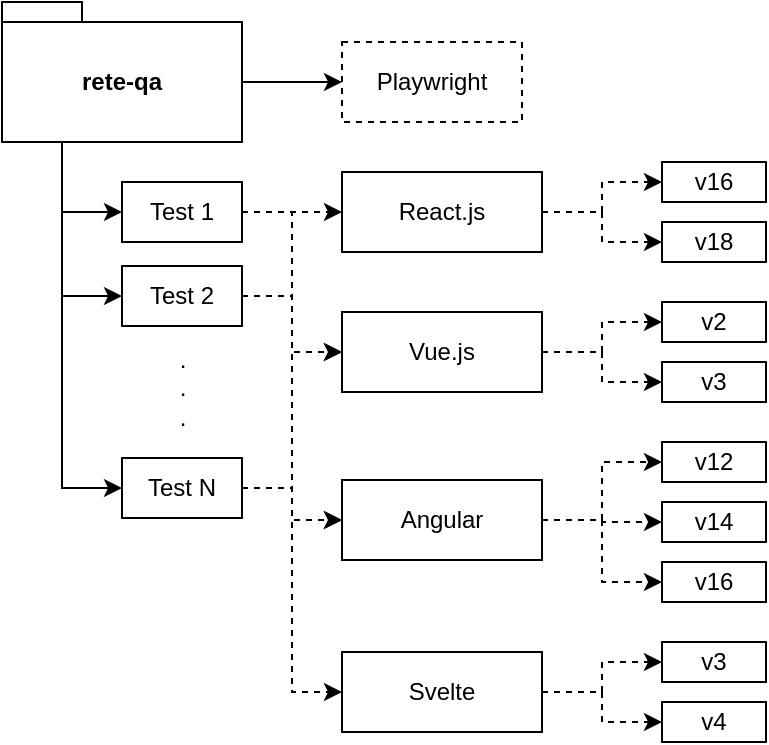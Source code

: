 <mxfile version="22.0.2" type="device">
  <diagram name="page-1" id="nTteX_-L-bd6lsjCAH_5">
    <mxGraphModel dx="863" dy="505" grid="1" gridSize="10" guides="1" tooltips="1" connect="1" arrows="1" fold="1" page="1" pageScale="1" pageWidth="827" pageHeight="1169" math="0" shadow="0">
      <root>
        <mxCell id="0" />
        <mxCell id="1" parent="0" />
        <mxCell id="0EIq4OgII-BHYrVc7AHv-1" value="Playwright" style="rounded=0;whiteSpace=wrap;html=1;dashed=1;" parent="1" vertex="1">
          <mxGeometry x="190" y="40" width="90" height="40" as="geometry" />
        </mxCell>
        <mxCell id="d6y_oB0yooJnR8Vl0AjD-4" style="edgeStyle=orthogonalEdgeStyle;rounded=0;orthogonalLoop=1;jettySize=auto;html=1;exitX=0;exitY=0;exitDx=120;exitDy=40;exitPerimeter=0;entryX=0;entryY=0.5;entryDx=0;entryDy=0;" edge="1" parent="1" source="d6y_oB0yooJnR8Vl0AjD-2" target="0EIq4OgII-BHYrVc7AHv-1">
          <mxGeometry relative="1" as="geometry" />
        </mxCell>
        <mxCell id="d6y_oB0yooJnR8Vl0AjD-8" style="edgeStyle=orthogonalEdgeStyle;rounded=0;orthogonalLoop=1;jettySize=auto;html=1;exitX=0.25;exitY=1;exitDx=0;exitDy=0;exitPerimeter=0;entryX=0;entryY=0.5;entryDx=0;entryDy=0;" edge="1" parent="1" source="d6y_oB0yooJnR8Vl0AjD-2" target="d6y_oB0yooJnR8Vl0AjD-7">
          <mxGeometry relative="1" as="geometry" />
        </mxCell>
        <mxCell id="d6y_oB0yooJnR8Vl0AjD-10" style="edgeStyle=orthogonalEdgeStyle;rounded=0;orthogonalLoop=1;jettySize=auto;html=1;exitX=0.25;exitY=1;exitDx=0;exitDy=0;exitPerimeter=0;entryX=0;entryY=0.5;entryDx=0;entryDy=0;" edge="1" parent="1" source="d6y_oB0yooJnR8Vl0AjD-2" target="d6y_oB0yooJnR8Vl0AjD-9">
          <mxGeometry relative="1" as="geometry" />
        </mxCell>
        <mxCell id="d6y_oB0yooJnR8Vl0AjD-13" style="edgeStyle=orthogonalEdgeStyle;rounded=0;orthogonalLoop=1;jettySize=auto;html=1;exitX=0.25;exitY=1;exitDx=0;exitDy=0;exitPerimeter=0;entryX=0;entryY=0.5;entryDx=0;entryDy=0;" edge="1" parent="1" source="d6y_oB0yooJnR8Vl0AjD-2" target="d6y_oB0yooJnR8Vl0AjD-11">
          <mxGeometry relative="1" as="geometry" />
        </mxCell>
        <mxCell id="d6y_oB0yooJnR8Vl0AjD-2" value="rete-qa" style="shape=folder;fontStyle=1;tabWidth=40;tabHeight=10;tabPosition=left;html=1;boundedLbl=1;whiteSpace=wrap;" vertex="1" parent="1">
          <mxGeometry x="20" y="20" width="120" height="70" as="geometry" />
        </mxCell>
        <mxCell id="d6y_oB0yooJnR8Vl0AjD-30" style="edgeStyle=orthogonalEdgeStyle;rounded=0;orthogonalLoop=1;jettySize=auto;html=1;exitX=1;exitY=0.5;exitDx=0;exitDy=0;entryX=0;entryY=0.5;entryDx=0;entryDy=0;dashed=1;" edge="1" parent="1" source="d6y_oB0yooJnR8Vl0AjD-3" target="d6y_oB0yooJnR8Vl0AjD-27">
          <mxGeometry relative="1" as="geometry" />
        </mxCell>
        <mxCell id="d6y_oB0yooJnR8Vl0AjD-32" style="edgeStyle=orthogonalEdgeStyle;rounded=0;orthogonalLoop=1;jettySize=auto;html=1;exitX=1;exitY=0.5;exitDx=0;exitDy=0;entryX=0;entryY=0.5;entryDx=0;entryDy=0;dashed=1;" edge="1" parent="1" source="d6y_oB0yooJnR8Vl0AjD-3" target="d6y_oB0yooJnR8Vl0AjD-29">
          <mxGeometry relative="1" as="geometry" />
        </mxCell>
        <mxCell id="d6y_oB0yooJnR8Vl0AjD-3" value="React.js" style="rounded=0;whiteSpace=wrap;html=1;" vertex="1" parent="1">
          <mxGeometry x="190" y="105" width="100" height="40" as="geometry" />
        </mxCell>
        <mxCell id="d6y_oB0yooJnR8Vl0AjD-49" style="edgeStyle=orthogonalEdgeStyle;rounded=0;orthogonalLoop=1;jettySize=auto;html=1;exitX=1;exitY=0.5;exitDx=0;exitDy=0;entryX=0;entryY=0.5;entryDx=0;entryDy=0;dashed=1;" edge="1" parent="1" source="d6y_oB0yooJnR8Vl0AjD-7" target="d6y_oB0yooJnR8Vl0AjD-3">
          <mxGeometry relative="1" as="geometry" />
        </mxCell>
        <mxCell id="d6y_oB0yooJnR8Vl0AjD-52" style="edgeStyle=orthogonalEdgeStyle;shape=connector;rounded=0;orthogonalLoop=1;jettySize=auto;html=1;exitX=1;exitY=0.5;exitDx=0;exitDy=0;entryX=0;entryY=0.5;entryDx=0;entryDy=0;dashed=1;labelBackgroundColor=default;strokeColor=default;align=center;verticalAlign=middle;fontFamily=Helvetica;fontSize=11;fontColor=default;endArrow=classic;" edge="1" parent="1" source="d6y_oB0yooJnR8Vl0AjD-7" target="d6y_oB0yooJnR8Vl0AjD-15">
          <mxGeometry relative="1" as="geometry" />
        </mxCell>
        <mxCell id="d6y_oB0yooJnR8Vl0AjD-53" style="edgeStyle=orthogonalEdgeStyle;shape=connector;rounded=0;orthogonalLoop=1;jettySize=auto;html=1;exitX=1;exitY=0.5;exitDx=0;exitDy=0;entryX=0;entryY=0.5;entryDx=0;entryDy=0;dashed=1;labelBackgroundColor=default;strokeColor=default;align=center;verticalAlign=middle;fontFamily=Helvetica;fontSize=11;fontColor=default;endArrow=classic;" edge="1" parent="1" source="d6y_oB0yooJnR8Vl0AjD-7" target="d6y_oB0yooJnR8Vl0AjD-14">
          <mxGeometry relative="1" as="geometry" />
        </mxCell>
        <mxCell id="d6y_oB0yooJnR8Vl0AjD-54" style="edgeStyle=orthogonalEdgeStyle;shape=connector;rounded=0;orthogonalLoop=1;jettySize=auto;html=1;exitX=1;exitY=0.5;exitDx=0;exitDy=0;entryX=0;entryY=0.5;entryDx=0;entryDy=0;dashed=1;labelBackgroundColor=default;strokeColor=default;align=center;verticalAlign=middle;fontFamily=Helvetica;fontSize=11;fontColor=default;endArrow=classic;" edge="1" parent="1" source="d6y_oB0yooJnR8Vl0AjD-7" target="d6y_oB0yooJnR8Vl0AjD-16">
          <mxGeometry relative="1" as="geometry" />
        </mxCell>
        <mxCell id="d6y_oB0yooJnR8Vl0AjD-7" value="Test 1" style="rounded=0;whiteSpace=wrap;html=1;" vertex="1" parent="1">
          <mxGeometry x="80" y="110" width="60" height="30" as="geometry" />
        </mxCell>
        <mxCell id="d6y_oB0yooJnR8Vl0AjD-55" style="edgeStyle=orthogonalEdgeStyle;shape=connector;rounded=0;orthogonalLoop=1;jettySize=auto;html=1;exitX=1;exitY=0.5;exitDx=0;exitDy=0;entryX=0;entryY=0.5;entryDx=0;entryDy=0;dashed=1;labelBackgroundColor=default;strokeColor=default;align=center;verticalAlign=middle;fontFamily=Helvetica;fontSize=11;fontColor=default;endArrow=classic;" edge="1" parent="1" source="d6y_oB0yooJnR8Vl0AjD-9" target="d6y_oB0yooJnR8Vl0AjD-15">
          <mxGeometry relative="1" as="geometry" />
        </mxCell>
        <mxCell id="d6y_oB0yooJnR8Vl0AjD-9" value="Test 2" style="rounded=0;whiteSpace=wrap;html=1;" vertex="1" parent="1">
          <mxGeometry x="80" y="152" width="60" height="30" as="geometry" />
        </mxCell>
        <mxCell id="d6y_oB0yooJnR8Vl0AjD-56" style="edgeStyle=orthogonalEdgeStyle;shape=connector;rounded=0;orthogonalLoop=1;jettySize=auto;html=1;exitX=1;exitY=0.5;exitDx=0;exitDy=0;entryX=0;entryY=0.5;entryDx=0;entryDy=0;dashed=1;labelBackgroundColor=default;strokeColor=default;align=center;verticalAlign=middle;fontFamily=Helvetica;fontSize=11;fontColor=default;endArrow=classic;" edge="1" parent="1" source="d6y_oB0yooJnR8Vl0AjD-11" target="d6y_oB0yooJnR8Vl0AjD-14">
          <mxGeometry relative="1" as="geometry" />
        </mxCell>
        <mxCell id="d6y_oB0yooJnR8Vl0AjD-11" value="Test N" style="rounded=0;whiteSpace=wrap;html=1;" vertex="1" parent="1">
          <mxGeometry x="80" y="248" width="60" height="30" as="geometry" />
        </mxCell>
        <mxCell id="d6y_oB0yooJnR8Vl0AjD-12" value=".&lt;br&gt;.&lt;br&gt;." style="text;html=1;align=center;verticalAlign=middle;resizable=0;points=[];autosize=1;strokeColor=none;fillColor=none;" vertex="1" parent="1">
          <mxGeometry x="95" y="183" width="30" height="60" as="geometry" />
        </mxCell>
        <mxCell id="d6y_oB0yooJnR8Vl0AjD-44" style="edgeStyle=orthogonalEdgeStyle;rounded=0;orthogonalLoop=1;jettySize=auto;html=1;exitX=1;exitY=0.5;exitDx=0;exitDy=0;entryX=0;entryY=0.5;entryDx=0;entryDy=0;dashed=1;" edge="1" parent="1" source="d6y_oB0yooJnR8Vl0AjD-14" target="d6y_oB0yooJnR8Vl0AjD-37">
          <mxGeometry relative="1" as="geometry" />
        </mxCell>
        <mxCell id="d6y_oB0yooJnR8Vl0AjD-45" style="edgeStyle=orthogonalEdgeStyle;rounded=0;orthogonalLoop=1;jettySize=auto;html=1;exitX=1;exitY=0.5;exitDx=0;exitDy=0;entryX=0;entryY=0.5;entryDx=0;entryDy=0;dashed=1;" edge="1" parent="1" source="d6y_oB0yooJnR8Vl0AjD-14" target="d6y_oB0yooJnR8Vl0AjD-38">
          <mxGeometry relative="1" as="geometry" />
        </mxCell>
        <mxCell id="d6y_oB0yooJnR8Vl0AjD-46" style="edgeStyle=orthogonalEdgeStyle;rounded=0;orthogonalLoop=1;jettySize=auto;html=1;exitX=1;exitY=0.5;exitDx=0;exitDy=0;entryX=0;entryY=0.5;entryDx=0;entryDy=0;dashed=1;" edge="1" parent="1" source="d6y_oB0yooJnR8Vl0AjD-14" target="d6y_oB0yooJnR8Vl0AjD-39">
          <mxGeometry relative="1" as="geometry" />
        </mxCell>
        <mxCell id="d6y_oB0yooJnR8Vl0AjD-14" value="Angular" style="rounded=0;whiteSpace=wrap;html=1;" vertex="1" parent="1">
          <mxGeometry x="190" y="259" width="100" height="40" as="geometry" />
        </mxCell>
        <mxCell id="d6y_oB0yooJnR8Vl0AjD-42" style="edgeStyle=orthogonalEdgeStyle;rounded=0;orthogonalLoop=1;jettySize=auto;html=1;exitX=1;exitY=0.5;exitDx=0;exitDy=0;entryX=0;entryY=0.5;entryDx=0;entryDy=0;dashed=1;" edge="1" parent="1" source="d6y_oB0yooJnR8Vl0AjD-15" target="d6y_oB0yooJnR8Vl0AjD-35">
          <mxGeometry relative="1" as="geometry" />
        </mxCell>
        <mxCell id="d6y_oB0yooJnR8Vl0AjD-43" style="edgeStyle=orthogonalEdgeStyle;rounded=0;orthogonalLoop=1;jettySize=auto;html=1;exitX=1;exitY=0.5;exitDx=0;exitDy=0;entryX=0;entryY=0.5;entryDx=0;entryDy=0;dashed=1;" edge="1" parent="1" source="d6y_oB0yooJnR8Vl0AjD-15" target="d6y_oB0yooJnR8Vl0AjD-36">
          <mxGeometry relative="1" as="geometry" />
        </mxCell>
        <mxCell id="d6y_oB0yooJnR8Vl0AjD-15" value="Vue.js" style="rounded=0;whiteSpace=wrap;html=1;" vertex="1" parent="1">
          <mxGeometry x="190" y="175" width="100" height="40" as="geometry" />
        </mxCell>
        <mxCell id="d6y_oB0yooJnR8Vl0AjD-47" style="edgeStyle=orthogonalEdgeStyle;rounded=0;orthogonalLoop=1;jettySize=auto;html=1;exitX=1;exitY=0.5;exitDx=0;exitDy=0;entryX=0;entryY=0.5;entryDx=0;entryDy=0;dashed=1;" edge="1" parent="1" source="d6y_oB0yooJnR8Vl0AjD-16" target="d6y_oB0yooJnR8Vl0AjD-40">
          <mxGeometry relative="1" as="geometry" />
        </mxCell>
        <mxCell id="d6y_oB0yooJnR8Vl0AjD-48" style="edgeStyle=orthogonalEdgeStyle;rounded=0;orthogonalLoop=1;jettySize=auto;html=1;exitX=1;exitY=0.5;exitDx=0;exitDy=0;entryX=0;entryY=0.5;entryDx=0;entryDy=0;dashed=1;" edge="1" parent="1" source="d6y_oB0yooJnR8Vl0AjD-16" target="d6y_oB0yooJnR8Vl0AjD-41">
          <mxGeometry relative="1" as="geometry" />
        </mxCell>
        <mxCell id="d6y_oB0yooJnR8Vl0AjD-16" value="Svelte" style="rounded=0;whiteSpace=wrap;html=1;" vertex="1" parent="1">
          <mxGeometry x="190" y="345" width="100" height="40" as="geometry" />
        </mxCell>
        <mxCell id="d6y_oB0yooJnR8Vl0AjD-27" value="v16" style="rounded=0;whiteSpace=wrap;html=1;" vertex="1" parent="1">
          <mxGeometry x="350" y="100" width="52" height="20" as="geometry" />
        </mxCell>
        <mxCell id="d6y_oB0yooJnR8Vl0AjD-29" value="v18" style="rounded=0;whiteSpace=wrap;html=1;" vertex="1" parent="1">
          <mxGeometry x="350" y="130" width="52" height="20" as="geometry" />
        </mxCell>
        <mxCell id="d6y_oB0yooJnR8Vl0AjD-35" value="v2" style="rounded=0;whiteSpace=wrap;html=1;" vertex="1" parent="1">
          <mxGeometry x="350" y="170" width="52" height="20" as="geometry" />
        </mxCell>
        <mxCell id="d6y_oB0yooJnR8Vl0AjD-36" value="v3" style="rounded=0;whiteSpace=wrap;html=1;" vertex="1" parent="1">
          <mxGeometry x="350" y="200" width="52" height="20" as="geometry" />
        </mxCell>
        <mxCell id="d6y_oB0yooJnR8Vl0AjD-37" value="v12" style="rounded=0;whiteSpace=wrap;html=1;" vertex="1" parent="1">
          <mxGeometry x="350" y="240" width="52" height="20" as="geometry" />
        </mxCell>
        <mxCell id="d6y_oB0yooJnR8Vl0AjD-38" value="v14" style="rounded=0;whiteSpace=wrap;html=1;" vertex="1" parent="1">
          <mxGeometry x="350" y="270" width="52" height="20" as="geometry" />
        </mxCell>
        <mxCell id="d6y_oB0yooJnR8Vl0AjD-39" value="v16" style="rounded=0;whiteSpace=wrap;html=1;" vertex="1" parent="1">
          <mxGeometry x="350" y="300" width="52" height="20" as="geometry" />
        </mxCell>
        <mxCell id="d6y_oB0yooJnR8Vl0AjD-40" value="v3" style="rounded=0;whiteSpace=wrap;html=1;" vertex="1" parent="1">
          <mxGeometry x="350" y="340" width="52" height="20" as="geometry" />
        </mxCell>
        <mxCell id="d6y_oB0yooJnR8Vl0AjD-41" value="v4" style="rounded=0;whiteSpace=wrap;html=1;" vertex="1" parent="1">
          <mxGeometry x="350" y="370" width="52" height="20" as="geometry" />
        </mxCell>
      </root>
    </mxGraphModel>
  </diagram>
</mxfile>
